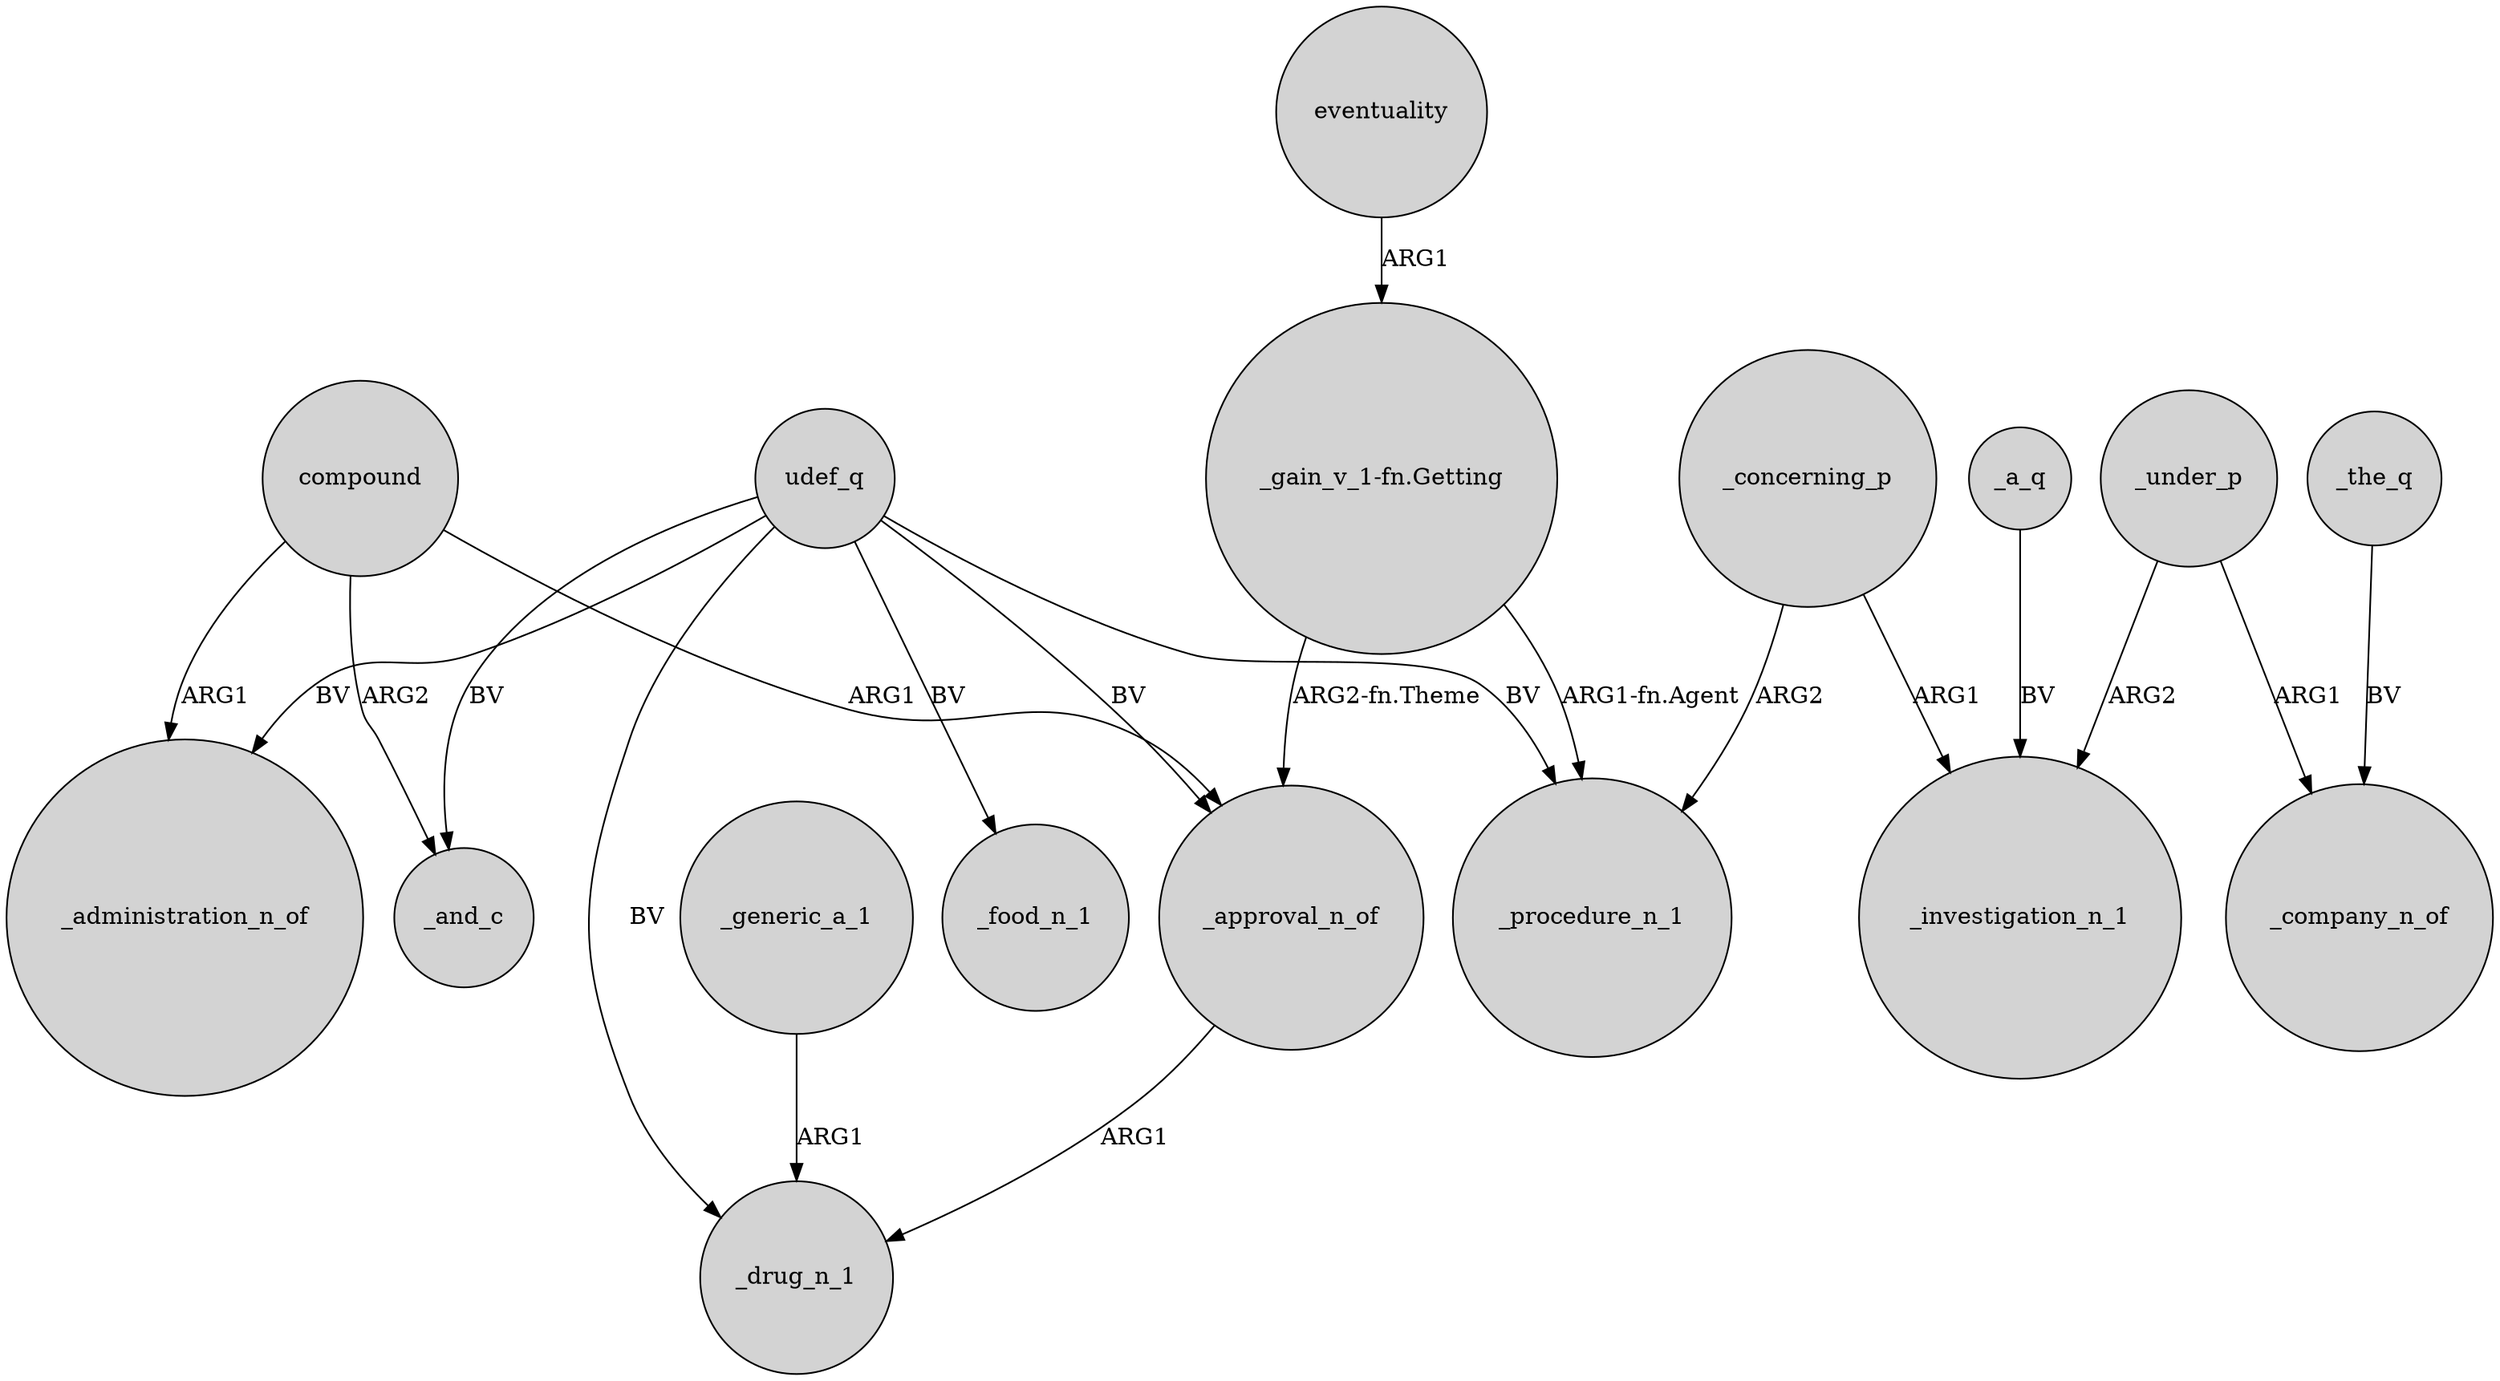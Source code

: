 digraph {
	node [shape=circle style=filled]
	udef_q -> _administration_n_of [label=BV]
	udef_q -> _procedure_n_1 [label=BV]
	_under_p -> _company_n_of [label=ARG1]
	compound -> _administration_n_of [label=ARG1]
	_approval_n_of -> _drug_n_1 [label=ARG1]
	_concerning_p -> _procedure_n_1 [label=ARG2]
	udef_q -> _food_n_1 [label=BV]
	udef_q -> _drug_n_1 [label=BV]
	"_gain_v_1-fn.Getting" -> _procedure_n_1 [label="ARG1-fn.Agent"]
	_the_q -> _company_n_of [label=BV]
	_generic_a_1 -> _drug_n_1 [label=ARG1]
	compound -> _and_c [label=ARG2]
	_a_q -> _investigation_n_1 [label=BV]
	compound -> _approval_n_of [label=ARG1]
	_under_p -> _investigation_n_1 [label=ARG2]
	_concerning_p -> _investigation_n_1 [label=ARG1]
	udef_q -> _approval_n_of [label=BV]
	udef_q -> _and_c [label=BV]
	eventuality -> "_gain_v_1-fn.Getting" [label=ARG1]
	"_gain_v_1-fn.Getting" -> _approval_n_of [label="ARG2-fn.Theme"]
}
